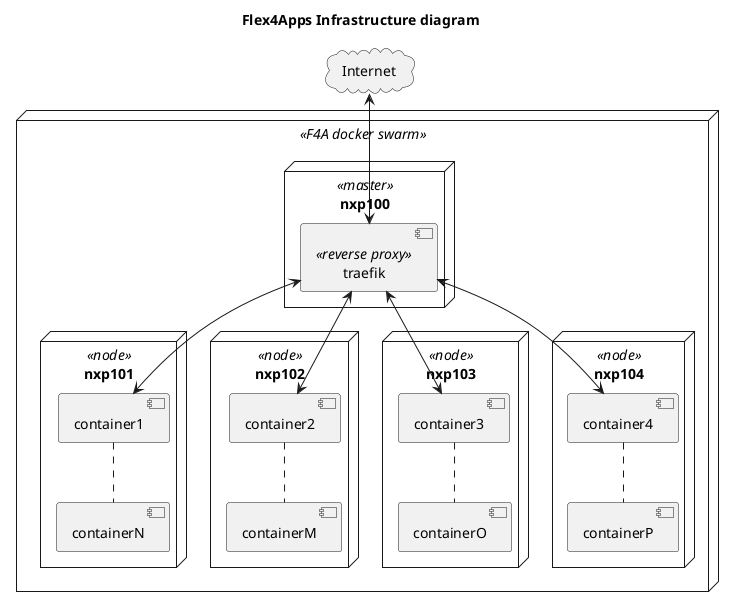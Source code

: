 @startuml
    title "Flex4Apps Infrastructure diagram"

    cloud Internet {
    }

    node <<F4A docker swarm>> {
        node nxp100 <<master>> {
            component traefik <<reverse proxy>> {
            }
        }

        node nxp101 <<node>> {
            component container1 {
            }

            component containerN {
            }
        }

        node nxp102 <<node>>{
            component container2 {
            }

            component containerM {
            }
        }

        node nxp103 <<node>>{
            component container3 {
            }

            component containerO {
            }
        }

        node nxp104 <<node>>{
            component container4 {
            }

            component containerP {
            }
        }
    }

    Internet <-down->traefik
    traefik <-down-> container1
    traefik <-down-> container2
    traefik <-down-> container3
    traefik <-down-> container4

    container1 .. containerN
    container2 .. containerM
    container3 .. containerO
    container4 .. containerP
@enduml
